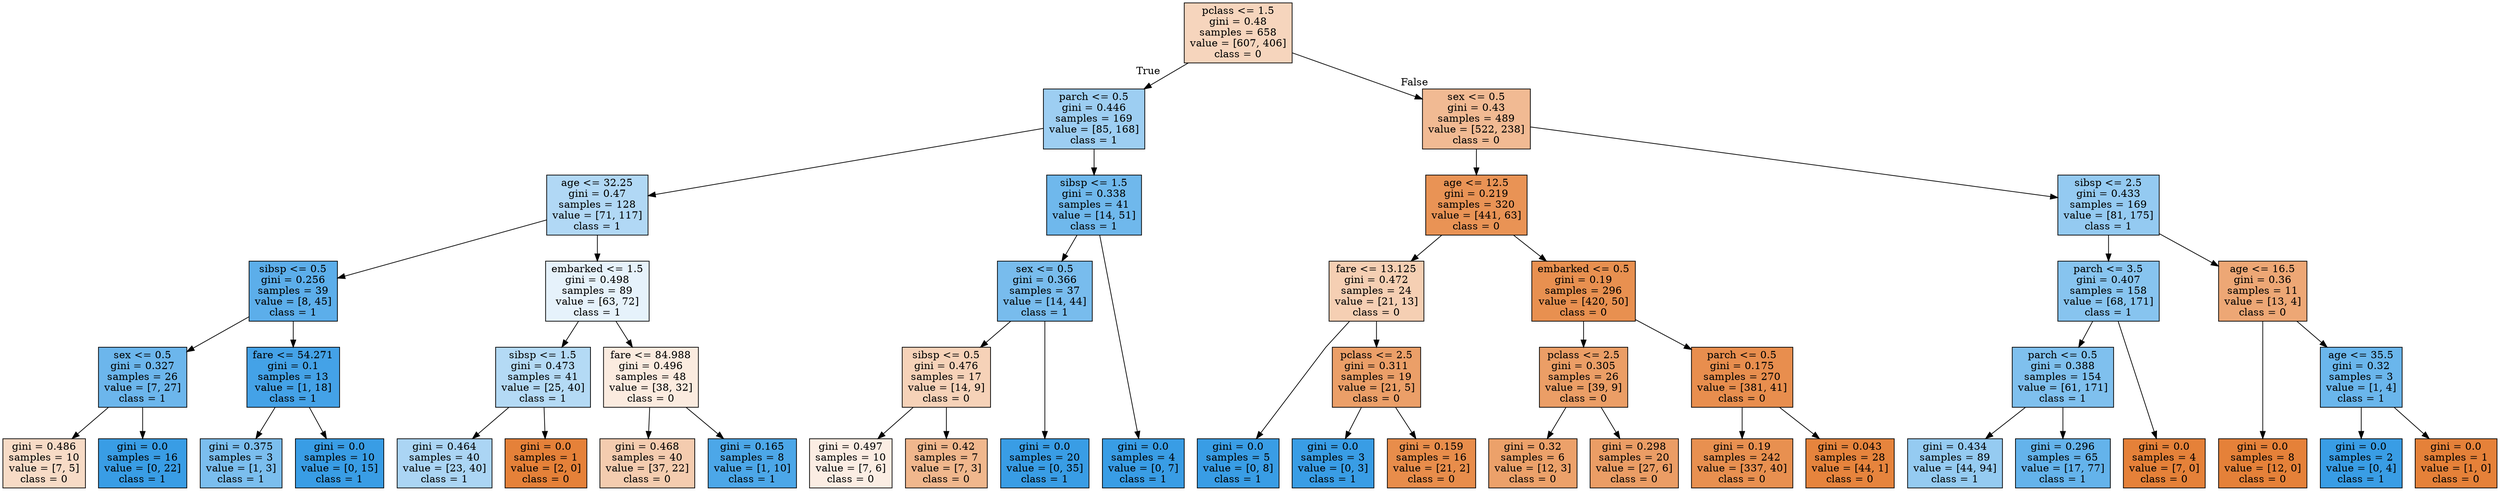 digraph Tree {
node [shape=box, style="filled", color="black"] ;
graph [ranksep=equally, splines=polyline] ;
0 [label="pclass <= 1.5\ngini = 0.48\nsamples = 658\nvalue = [607, 406]\nclass = 0", fillcolor="#e5813954"] ;
1 [label="parch <= 0.5\ngini = 0.446\nsamples = 169\nvalue = [85, 168]\nclass = 1", fillcolor="#399de57e"] ;
0 -> 1 [labeldistance=2.5, labelangle=45, headlabel="True"] ;
2 [label="age <= 32.25\ngini = 0.47\nsamples = 128\nvalue = [71, 117]\nclass = 1", fillcolor="#399de564"] ;
1 -> 2 ;
3 [label="sibsp <= 0.5\ngini = 0.256\nsamples = 39\nvalue = [8, 45]\nclass = 1", fillcolor="#399de5d2"] ;
2 -> 3 ;
4 [label="sex <= 0.5\ngini = 0.327\nsamples = 26\nvalue = [7, 27]\nclass = 1", fillcolor="#399de5bd"] ;
3 -> 4 ;
5 [label="gini = 0.486\nsamples = 10\nvalue = [7, 5]\nclass = 0", fillcolor="#e5813949"] ;
4 -> 5 ;
6 [label="gini = 0.0\nsamples = 16\nvalue = [0, 22]\nclass = 1", fillcolor="#399de5ff"] ;
4 -> 6 ;
7 [label="fare <= 54.271\ngini = 0.1\nsamples = 13\nvalue = [1, 18]\nclass = 1", fillcolor="#399de5f1"] ;
3 -> 7 ;
8 [label="gini = 0.375\nsamples = 3\nvalue = [1, 3]\nclass = 1", fillcolor="#399de5aa"] ;
7 -> 8 ;
9 [label="gini = 0.0\nsamples = 10\nvalue = [0, 15]\nclass = 1", fillcolor="#399de5ff"] ;
7 -> 9 ;
10 [label="embarked <= 1.5\ngini = 0.498\nsamples = 89\nvalue = [63, 72]\nclass = 1", fillcolor="#399de520"] ;
2 -> 10 ;
11 [label="sibsp <= 1.5\ngini = 0.473\nsamples = 41\nvalue = [25, 40]\nclass = 1", fillcolor="#399de560"] ;
10 -> 11 ;
12 [label="gini = 0.464\nsamples = 40\nvalue = [23, 40]\nclass = 1", fillcolor="#399de56c"] ;
11 -> 12 ;
13 [label="gini = 0.0\nsamples = 1\nvalue = [2, 0]\nclass = 0", fillcolor="#e58139ff"] ;
11 -> 13 ;
14 [label="fare <= 84.988\ngini = 0.496\nsamples = 48\nvalue = [38, 32]\nclass = 0", fillcolor="#e5813928"] ;
10 -> 14 ;
15 [label="gini = 0.468\nsamples = 40\nvalue = [37, 22]\nclass = 0", fillcolor="#e5813967"] ;
14 -> 15 ;
16 [label="gini = 0.165\nsamples = 8\nvalue = [1, 10]\nclass = 1", fillcolor="#399de5e6"] ;
14 -> 16 ;
17 [label="sibsp <= 1.5\ngini = 0.338\nsamples = 41\nvalue = [14, 51]\nclass = 1", fillcolor="#399de5b9"] ;
1 -> 17 ;
18 [label="sex <= 0.5\ngini = 0.366\nsamples = 37\nvalue = [14, 44]\nclass = 1", fillcolor="#399de5ae"] ;
17 -> 18 ;
19 [label="sibsp <= 0.5\ngini = 0.476\nsamples = 17\nvalue = [14, 9]\nclass = 0", fillcolor="#e581395b"] ;
18 -> 19 ;
20 [label="gini = 0.497\nsamples = 10\nvalue = [7, 6]\nclass = 0", fillcolor="#e5813924"] ;
19 -> 20 ;
21 [label="gini = 0.42\nsamples = 7\nvalue = [7, 3]\nclass = 0", fillcolor="#e5813992"] ;
19 -> 21 ;
22 [label="gini = 0.0\nsamples = 20\nvalue = [0, 35]\nclass = 1", fillcolor="#399de5ff"] ;
18 -> 22 ;
23 [label="gini = 0.0\nsamples = 4\nvalue = [0, 7]\nclass = 1", fillcolor="#399de5ff"] ;
17 -> 23 ;
24 [label="sex <= 0.5\ngini = 0.43\nsamples = 489\nvalue = [522, 238]\nclass = 0", fillcolor="#e581398b"] ;
0 -> 24 [labeldistance=2.5, labelangle=-45, headlabel="False"] ;
25 [label="age <= 12.5\ngini = 0.219\nsamples = 320\nvalue = [441, 63]\nclass = 0", fillcolor="#e58139db"] ;
24 -> 25 ;
26 [label="fare <= 13.125\ngini = 0.472\nsamples = 24\nvalue = [21, 13]\nclass = 0", fillcolor="#e5813961"] ;
25 -> 26 ;
27 [label="gini = 0.0\nsamples = 5\nvalue = [0, 8]\nclass = 1", fillcolor="#399de5ff"] ;
26 -> 27 ;
28 [label="pclass <= 2.5\ngini = 0.311\nsamples = 19\nvalue = [21, 5]\nclass = 0", fillcolor="#e58139c2"] ;
26 -> 28 ;
29 [label="gini = 0.0\nsamples = 3\nvalue = [0, 3]\nclass = 1", fillcolor="#399de5ff"] ;
28 -> 29 ;
30 [label="gini = 0.159\nsamples = 16\nvalue = [21, 2]\nclass = 0", fillcolor="#e58139e7"] ;
28 -> 30 ;
31 [label="embarked <= 0.5\ngini = 0.19\nsamples = 296\nvalue = [420, 50]\nclass = 0", fillcolor="#e58139e1"] ;
25 -> 31 ;
32 [label="pclass <= 2.5\ngini = 0.305\nsamples = 26\nvalue = [39, 9]\nclass = 0", fillcolor="#e58139c4"] ;
31 -> 32 ;
33 [label="gini = 0.32\nsamples = 6\nvalue = [12, 3]\nclass = 0", fillcolor="#e58139bf"] ;
32 -> 33 ;
34 [label="gini = 0.298\nsamples = 20\nvalue = [27, 6]\nclass = 0", fillcolor="#e58139c6"] ;
32 -> 34 ;
35 [label="parch <= 0.5\ngini = 0.175\nsamples = 270\nvalue = [381, 41]\nclass = 0", fillcolor="#e58139e4"] ;
31 -> 35 ;
36 [label="gini = 0.19\nsamples = 242\nvalue = [337, 40]\nclass = 0", fillcolor="#e58139e1"] ;
35 -> 36 ;
37 [label="gini = 0.043\nsamples = 28\nvalue = [44, 1]\nclass = 0", fillcolor="#e58139f9"] ;
35 -> 37 ;
38 [label="sibsp <= 2.5\ngini = 0.433\nsamples = 169\nvalue = [81, 175]\nclass = 1", fillcolor="#399de589"] ;
24 -> 38 ;
39 [label="parch <= 3.5\ngini = 0.407\nsamples = 158\nvalue = [68, 171]\nclass = 1", fillcolor="#399de59a"] ;
38 -> 39 ;
40 [label="parch <= 0.5\ngini = 0.388\nsamples = 154\nvalue = [61, 171]\nclass = 1", fillcolor="#399de5a4"] ;
39 -> 40 ;
41 [label="gini = 0.434\nsamples = 89\nvalue = [44, 94]\nclass = 1", fillcolor="#399de588"] ;
40 -> 41 ;
42 [label="gini = 0.296\nsamples = 65\nvalue = [17, 77]\nclass = 1", fillcolor="#399de5c7"] ;
40 -> 42 ;
43 [label="gini = 0.0\nsamples = 4\nvalue = [7, 0]\nclass = 0", fillcolor="#e58139ff"] ;
39 -> 43 ;
44 [label="age <= 16.5\ngini = 0.36\nsamples = 11\nvalue = [13, 4]\nclass = 0", fillcolor="#e58139b1"] ;
38 -> 44 ;
45 [label="gini = 0.0\nsamples = 8\nvalue = [12, 0]\nclass = 0", fillcolor="#e58139ff"] ;
44 -> 45 ;
46 [label="age <= 35.5\ngini = 0.32\nsamples = 3\nvalue = [1, 4]\nclass = 1", fillcolor="#399de5bf"] ;
44 -> 46 ;
47 [label="gini = 0.0\nsamples = 2\nvalue = [0, 4]\nclass = 1", fillcolor="#399de5ff"] ;
46 -> 47 ;
48 [label="gini = 0.0\nsamples = 1\nvalue = [1, 0]\nclass = 0", fillcolor="#e58139ff"] ;
46 -> 48 ;
{rank=same ; 0} ;
{rank=same ; 1; 24} ;
{rank=same ; 2; 17; 25; 38} ;
{rank=same ; 3; 10; 18; 26; 31; 39; 44} ;
{rank=same ; 4; 7; 11; 14; 19; 28; 32; 35; 40; 46} ;
{rank=same ; 5; 6; 8; 9; 12; 13; 15; 16; 20; 21; 22; 23; 27; 29; 30; 33; 34; 36; 37; 41; 42; 43; 45; 47; 48} ;
}